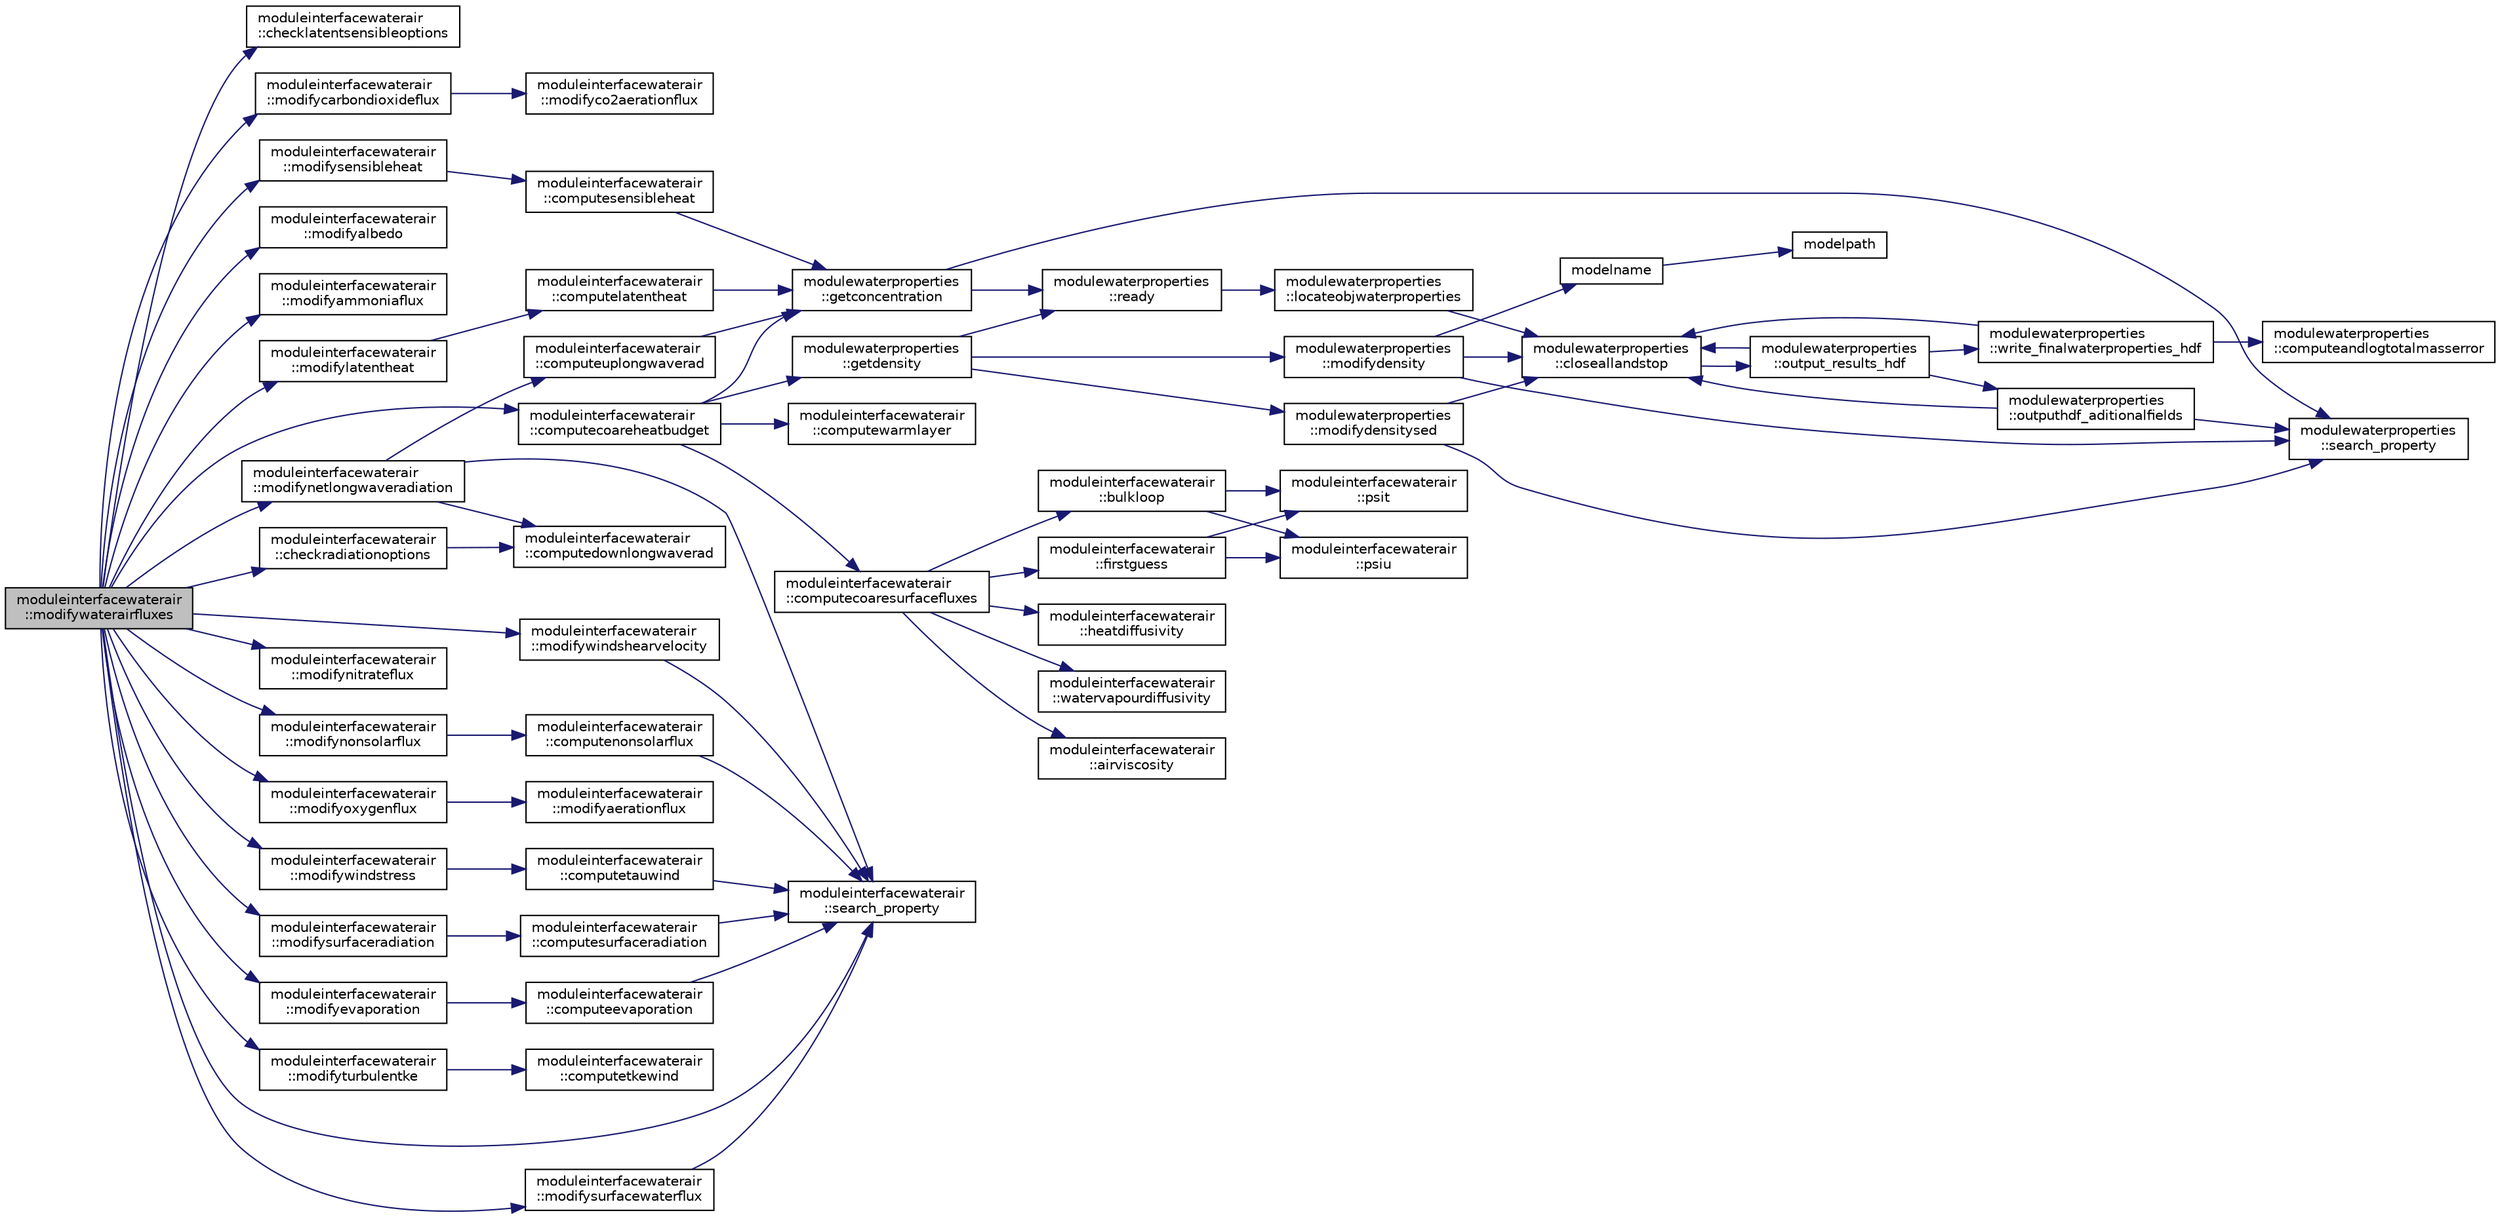 digraph "moduleinterfacewaterair::modifywaterairfluxes"
{
 // LATEX_PDF_SIZE
  edge [fontname="Helvetica",fontsize="10",labelfontname="Helvetica",labelfontsize="10"];
  node [fontname="Helvetica",fontsize="10",shape=record];
  rankdir="LR";
  Node1 [label="moduleinterfacewaterair\l::modifywaterairfluxes",height=0.2,width=0.4,color="black", fillcolor="grey75", style="filled", fontcolor="black",tooltip=" "];
  Node1 -> Node2 [color="midnightblue",fontsize="10",style="solid",fontname="Helvetica"];
  Node2 [label="moduleinterfacewaterair\l::checklatentsensibleoptions",height=0.2,width=0.4,color="black", fillcolor="white", style="filled",URL="$namespacemoduleinterfacewaterair.html#a7ad682cf919390b70351f87d094eb4fb",tooltip=" "];
  Node1 -> Node3 [color="midnightblue",fontsize="10",style="solid",fontname="Helvetica"];
  Node3 [label="moduleinterfacewaterair\l::checkradiationoptions",height=0.2,width=0.4,color="black", fillcolor="white", style="filled",URL="$namespacemoduleinterfacewaterair.html#a285710ae41f9eb54923e88dfcaf64681",tooltip=" "];
  Node3 -> Node4 [color="midnightblue",fontsize="10",style="solid",fontname="Helvetica"];
  Node4 [label="moduleinterfacewaterair\l::computedownlongwaverad",height=0.2,width=0.4,color="black", fillcolor="white", style="filled",URL="$namespacemoduleinterfacewaterair.html#ae3df7c61e2dbd50895d272ec3bdb3d28",tooltip=" "];
  Node1 -> Node5 [color="midnightblue",fontsize="10",style="solid",fontname="Helvetica"];
  Node5 [label="moduleinterfacewaterair\l::computecoareheatbudget",height=0.2,width=0.4,color="black", fillcolor="white", style="filled",URL="$namespacemoduleinterfacewaterair.html#a1210cfaa400404020add49f99363970b",tooltip=" "];
  Node5 -> Node6 [color="midnightblue",fontsize="10",style="solid",fontname="Helvetica"];
  Node6 [label="moduleinterfacewaterair\l::computecoaresurfacefluxes",height=0.2,width=0.4,color="black", fillcolor="white", style="filled",URL="$namespacemoduleinterfacewaterair.html#a542e31b196bb8758541444a1a4f7bd77",tooltip=" "];
  Node6 -> Node7 [color="midnightblue",fontsize="10",style="solid",fontname="Helvetica"];
  Node7 [label="moduleinterfacewaterair\l::airviscosity",height=0.2,width=0.4,color="black", fillcolor="white", style="filled",URL="$namespacemoduleinterfacewaterair.html#adc7a37061f983410896c39bb15a20517",tooltip=" "];
  Node6 -> Node8 [color="midnightblue",fontsize="10",style="solid",fontname="Helvetica"];
  Node8 [label="moduleinterfacewaterair\l::bulkloop",height=0.2,width=0.4,color="black", fillcolor="white", style="filled",URL="$namespacemoduleinterfacewaterair.html#adca22635eac17186131c131155bfb929",tooltip=" "];
  Node8 -> Node9 [color="midnightblue",fontsize="10",style="solid",fontname="Helvetica"];
  Node9 [label="moduleinterfacewaterair\l::psit",height=0.2,width=0.4,color="black", fillcolor="white", style="filled",URL="$namespacemoduleinterfacewaterair.html#a65968d6dee9f2e512ec37dd5d4fe8fe1",tooltip=" "];
  Node8 -> Node10 [color="midnightblue",fontsize="10",style="solid",fontname="Helvetica"];
  Node10 [label="moduleinterfacewaterair\l::psiu",height=0.2,width=0.4,color="black", fillcolor="white", style="filled",URL="$namespacemoduleinterfacewaterair.html#af976a3b281048d4f32222b16621b556a",tooltip=" "];
  Node6 -> Node11 [color="midnightblue",fontsize="10",style="solid",fontname="Helvetica"];
  Node11 [label="moduleinterfacewaterair\l::firstguess",height=0.2,width=0.4,color="black", fillcolor="white", style="filled",URL="$namespacemoduleinterfacewaterair.html#ae6acdb7a76bd3e0edd25e31a74d3ab48",tooltip=" "];
  Node11 -> Node9 [color="midnightblue",fontsize="10",style="solid",fontname="Helvetica"];
  Node11 -> Node10 [color="midnightblue",fontsize="10",style="solid",fontname="Helvetica"];
  Node6 -> Node12 [color="midnightblue",fontsize="10",style="solid",fontname="Helvetica"];
  Node12 [label="moduleinterfacewaterair\l::heatdiffusivity",height=0.2,width=0.4,color="black", fillcolor="white", style="filled",URL="$namespacemoduleinterfacewaterair.html#ab0d1bf1d73b112083b7be11d6c22aebc",tooltip=" "];
  Node6 -> Node13 [color="midnightblue",fontsize="10",style="solid",fontname="Helvetica"];
  Node13 [label="moduleinterfacewaterair\l::watervapourdiffusivity",height=0.2,width=0.4,color="black", fillcolor="white", style="filled",URL="$namespacemoduleinterfacewaterair.html#ad635dbe2d03621ece4e4eeb32fc65bb6",tooltip=" "];
  Node5 -> Node14 [color="midnightblue",fontsize="10",style="solid",fontname="Helvetica"];
  Node14 [label="moduleinterfacewaterair\l::computewarmlayer",height=0.2,width=0.4,color="black", fillcolor="white", style="filled",URL="$namespacemoduleinterfacewaterair.html#a4dbe6db87de8afe751f851ce37f72dda",tooltip=" "];
  Node5 -> Node15 [color="midnightblue",fontsize="10",style="solid",fontname="Helvetica"];
  Node15 [label="modulewaterproperties\l::getconcentration",height=0.2,width=0.4,color="black", fillcolor="white", style="filled",URL="$namespacemodulewaterproperties.html#a45cbba90a6054db2070c49281da1ef56",tooltip=" "];
  Node15 -> Node16 [color="midnightblue",fontsize="10",style="solid",fontname="Helvetica"];
  Node16 [label="modulewaterproperties\l::ready",height=0.2,width=0.4,color="black", fillcolor="white", style="filled",URL="$namespacemodulewaterproperties.html#ad54774dedce486739249cb10b4de21e2",tooltip=" "];
  Node16 -> Node17 [color="midnightblue",fontsize="10",style="solid",fontname="Helvetica"];
  Node17 [label="modulewaterproperties\l::locateobjwaterproperties",height=0.2,width=0.4,color="black", fillcolor="white", style="filled",URL="$namespacemodulewaterproperties.html#ae4516d6c7f3687b0293515314b0ade90",tooltip=" "];
  Node17 -> Node18 [color="midnightblue",fontsize="10",style="solid",fontname="Helvetica"];
  Node18 [label="modulewaterproperties\l::closeallandstop",height=0.2,width=0.4,color="black", fillcolor="white", style="filled",URL="$namespacemodulewaterproperties.html#a5bb74dfe4637836633ca6817a4a72758",tooltip=" "];
  Node18 -> Node19 [color="midnightblue",fontsize="10",style="solid",fontname="Helvetica"];
  Node19 [label="modulewaterproperties\l::output_results_hdf",height=0.2,width=0.4,color="black", fillcolor="white", style="filled",URL="$namespacemodulewaterproperties.html#a78143a2ee73e78a6441a03852a7b9f9a",tooltip=" "];
  Node19 -> Node18 [color="midnightblue",fontsize="10",style="solid",fontname="Helvetica"];
  Node19 -> Node20 [color="midnightblue",fontsize="10",style="solid",fontname="Helvetica"];
  Node20 [label="modulewaterproperties\l::outputhdf_aditionalfields",height=0.2,width=0.4,color="black", fillcolor="white", style="filled",URL="$namespacemodulewaterproperties.html#a0e590dc368b505cd9ea918d724d3eee3",tooltip=" "];
  Node20 -> Node18 [color="midnightblue",fontsize="10",style="solid",fontname="Helvetica"];
  Node20 -> Node21 [color="midnightblue",fontsize="10",style="solid",fontname="Helvetica"];
  Node21 [label="modulewaterproperties\l::search_property",height=0.2,width=0.4,color="black", fillcolor="white", style="filled",URL="$namespacemodulewaterproperties.html#ae6b7d758da27fb15faee52b3ed14029d",tooltip=" "];
  Node19 -> Node22 [color="midnightblue",fontsize="10",style="solid",fontname="Helvetica"];
  Node22 [label="modulewaterproperties\l::write_finalwaterproperties_hdf",height=0.2,width=0.4,color="black", fillcolor="white", style="filled",URL="$namespacemodulewaterproperties.html#a2893cea8ca427b1290aeb65593659aa0",tooltip=" "];
  Node22 -> Node18 [color="midnightblue",fontsize="10",style="solid",fontname="Helvetica"];
  Node22 -> Node23 [color="midnightblue",fontsize="10",style="solid",fontname="Helvetica"];
  Node23 [label="modulewaterproperties\l::computeandlogtotalmasserror",height=0.2,width=0.4,color="black", fillcolor="white", style="filled",URL="$namespacemodulewaterproperties.html#af1b9165b0e72747e4478868c7e5eff00",tooltip=" "];
  Node15 -> Node21 [color="midnightblue",fontsize="10",style="solid",fontname="Helvetica"];
  Node5 -> Node24 [color="midnightblue",fontsize="10",style="solid",fontname="Helvetica"];
  Node24 [label="modulewaterproperties\l::getdensity",height=0.2,width=0.4,color="black", fillcolor="white", style="filled",URL="$namespacemodulewaterproperties.html#a5d3bf3d9b122b9eee78afc56a4047507",tooltip=" "];
  Node24 -> Node25 [color="midnightblue",fontsize="10",style="solid",fontname="Helvetica"];
  Node25 [label="modulewaterproperties\l::modifydensity",height=0.2,width=0.4,color="black", fillcolor="white", style="filled",URL="$namespacemodulewaterproperties.html#a7727e3b2ffd1b7f1c501dc60cf64c723",tooltip=" "];
  Node25 -> Node18 [color="midnightblue",fontsize="10",style="solid",fontname="Helvetica"];
  Node25 -> Node26 [color="midnightblue",fontsize="10",style="solid",fontname="Helvetica"];
  Node26 [label="modelname",height=0.2,width=0.4,color="black", fillcolor="white", style="filled",URL="$_main_8_f90.html#af0ae0b978e6573bc461573aa66062e83",tooltip=" "];
  Node26 -> Node27 [color="midnightblue",fontsize="10",style="solid",fontname="Helvetica"];
  Node27 [label="modelpath",height=0.2,width=0.4,color="black", fillcolor="white", style="filled",URL="$_main_8_f90.html#ada5b220b45dcba73a75264dcde43e3bd",tooltip=" "];
  Node25 -> Node21 [color="midnightblue",fontsize="10",style="solid",fontname="Helvetica"];
  Node24 -> Node28 [color="midnightblue",fontsize="10",style="solid",fontname="Helvetica"];
  Node28 [label="modulewaterproperties\l::modifydensitysed",height=0.2,width=0.4,color="black", fillcolor="white", style="filled",URL="$namespacemodulewaterproperties.html#a430bfd6acd72693785ebf7d3e3a9dea8",tooltip=" "];
  Node28 -> Node18 [color="midnightblue",fontsize="10",style="solid",fontname="Helvetica"];
  Node28 -> Node21 [color="midnightblue",fontsize="10",style="solid",fontname="Helvetica"];
  Node24 -> Node16 [color="midnightblue",fontsize="10",style="solid",fontname="Helvetica"];
  Node1 -> Node29 [color="midnightblue",fontsize="10",style="solid",fontname="Helvetica"];
  Node29 [label="moduleinterfacewaterair\l::modifyalbedo",height=0.2,width=0.4,color="black", fillcolor="white", style="filled",URL="$namespacemoduleinterfacewaterair.html#ad58b286425c066f4643dc56d5a605645",tooltip=" "];
  Node1 -> Node30 [color="midnightblue",fontsize="10",style="solid",fontname="Helvetica"];
  Node30 [label="moduleinterfacewaterair\l::modifyammoniaflux",height=0.2,width=0.4,color="black", fillcolor="white", style="filled",URL="$namespacemoduleinterfacewaterair.html#a8f1f7fa64a06041e2cb84a386c86e9e1",tooltip=" "];
  Node1 -> Node31 [color="midnightblue",fontsize="10",style="solid",fontname="Helvetica"];
  Node31 [label="moduleinterfacewaterair\l::modifycarbondioxideflux",height=0.2,width=0.4,color="black", fillcolor="white", style="filled",URL="$namespacemoduleinterfacewaterair.html#a562697e89f9cb3b375137d30b5b565eb",tooltip=" "];
  Node31 -> Node32 [color="midnightblue",fontsize="10",style="solid",fontname="Helvetica"];
  Node32 [label="moduleinterfacewaterair\l::modifyco2aerationflux",height=0.2,width=0.4,color="black", fillcolor="white", style="filled",URL="$namespacemoduleinterfacewaterair.html#ad16fde1df2013d74710f42901a89754e",tooltip=" "];
  Node1 -> Node33 [color="midnightblue",fontsize="10",style="solid",fontname="Helvetica"];
  Node33 [label="moduleinterfacewaterair\l::modifyevaporation",height=0.2,width=0.4,color="black", fillcolor="white", style="filled",URL="$namespacemoduleinterfacewaterair.html#a0c61f58f27a4d911118aadbccbbd1920",tooltip=" "];
  Node33 -> Node34 [color="midnightblue",fontsize="10",style="solid",fontname="Helvetica"];
  Node34 [label="moduleinterfacewaterair\l::computeevaporation",height=0.2,width=0.4,color="black", fillcolor="white", style="filled",URL="$namespacemoduleinterfacewaterair.html#a808beb15bad5f77afa64f469679f1229",tooltip=" "];
  Node34 -> Node35 [color="midnightblue",fontsize="10",style="solid",fontname="Helvetica"];
  Node35 [label="moduleinterfacewaterair\l::search_property",height=0.2,width=0.4,color="black", fillcolor="white", style="filled",URL="$namespacemoduleinterfacewaterair.html#abba77353f44ae39342d577e54d38ad95",tooltip=" "];
  Node1 -> Node36 [color="midnightblue",fontsize="10",style="solid",fontname="Helvetica"];
  Node36 [label="moduleinterfacewaterair\l::modifylatentheat",height=0.2,width=0.4,color="black", fillcolor="white", style="filled",URL="$namespacemoduleinterfacewaterair.html#a75fdc03352ad6627e770e22eddc20f05",tooltip=" "];
  Node36 -> Node37 [color="midnightblue",fontsize="10",style="solid",fontname="Helvetica"];
  Node37 [label="moduleinterfacewaterair\l::computelatentheat",height=0.2,width=0.4,color="black", fillcolor="white", style="filled",URL="$namespacemoduleinterfacewaterair.html#a5442677ffd4780b9f170ffed821b8185",tooltip=" "];
  Node37 -> Node15 [color="midnightblue",fontsize="10",style="solid",fontname="Helvetica"];
  Node1 -> Node38 [color="midnightblue",fontsize="10",style="solid",fontname="Helvetica"];
  Node38 [label="moduleinterfacewaterair\l::modifynetlongwaveradiation",height=0.2,width=0.4,color="black", fillcolor="white", style="filled",URL="$namespacemoduleinterfacewaterair.html#a446911b7d3595fa04059369d70ebf75e",tooltip=" "];
  Node38 -> Node4 [color="midnightblue",fontsize="10",style="solid",fontname="Helvetica"];
  Node38 -> Node39 [color="midnightblue",fontsize="10",style="solid",fontname="Helvetica"];
  Node39 [label="moduleinterfacewaterair\l::computeuplongwaverad",height=0.2,width=0.4,color="black", fillcolor="white", style="filled",URL="$namespacemoduleinterfacewaterair.html#a6cfc460eb2c0c3821a172285fe7ae066",tooltip=" "];
  Node39 -> Node15 [color="midnightblue",fontsize="10",style="solid",fontname="Helvetica"];
  Node38 -> Node35 [color="midnightblue",fontsize="10",style="solid",fontname="Helvetica"];
  Node1 -> Node40 [color="midnightblue",fontsize="10",style="solid",fontname="Helvetica"];
  Node40 [label="moduleinterfacewaterair\l::modifynitrateflux",height=0.2,width=0.4,color="black", fillcolor="white", style="filled",URL="$namespacemoduleinterfacewaterair.html#ac260263b243a28d2d9eb0dce7188d3b0",tooltip=" "];
  Node1 -> Node41 [color="midnightblue",fontsize="10",style="solid",fontname="Helvetica"];
  Node41 [label="moduleinterfacewaterair\l::modifynonsolarflux",height=0.2,width=0.4,color="black", fillcolor="white", style="filled",URL="$namespacemoduleinterfacewaterair.html#a9ae768b301ebc2c73524836b992b568d",tooltip=" "];
  Node41 -> Node42 [color="midnightblue",fontsize="10",style="solid",fontname="Helvetica"];
  Node42 [label="moduleinterfacewaterair\l::computenonsolarflux",height=0.2,width=0.4,color="black", fillcolor="white", style="filled",URL="$namespacemoduleinterfacewaterair.html#a440fa94544c221014817ea4b5bea703a",tooltip=" "];
  Node42 -> Node35 [color="midnightblue",fontsize="10",style="solid",fontname="Helvetica"];
  Node1 -> Node43 [color="midnightblue",fontsize="10",style="solid",fontname="Helvetica"];
  Node43 [label="moduleinterfacewaterair\l::modifyoxygenflux",height=0.2,width=0.4,color="black", fillcolor="white", style="filled",URL="$namespacemoduleinterfacewaterair.html#ad4e148f79fe842f02dfc2fd7eb424091",tooltip=" "];
  Node43 -> Node44 [color="midnightblue",fontsize="10",style="solid",fontname="Helvetica"];
  Node44 [label="moduleinterfacewaterair\l::modifyaerationflux",height=0.2,width=0.4,color="black", fillcolor="white", style="filled",URL="$namespacemoduleinterfacewaterair.html#a9e9d9c5604753ebdf47d735d1c6b2fe4",tooltip=" "];
  Node1 -> Node45 [color="midnightblue",fontsize="10",style="solid",fontname="Helvetica"];
  Node45 [label="moduleinterfacewaterair\l::modifysensibleheat",height=0.2,width=0.4,color="black", fillcolor="white", style="filled",URL="$namespacemoduleinterfacewaterair.html#a2724f68137207e7ade1ca13b482d8f81",tooltip=" "];
  Node45 -> Node46 [color="midnightblue",fontsize="10",style="solid",fontname="Helvetica"];
  Node46 [label="moduleinterfacewaterair\l::computesensibleheat",height=0.2,width=0.4,color="black", fillcolor="white", style="filled",URL="$namespacemoduleinterfacewaterair.html#abe46b3644f7d36d7d60cc3a86eb0de5f",tooltip=" "];
  Node46 -> Node15 [color="midnightblue",fontsize="10",style="solid",fontname="Helvetica"];
  Node1 -> Node47 [color="midnightblue",fontsize="10",style="solid",fontname="Helvetica"];
  Node47 [label="moduleinterfacewaterair\l::modifysurfaceradiation",height=0.2,width=0.4,color="black", fillcolor="white", style="filled",URL="$namespacemoduleinterfacewaterair.html#a57d8dae2ec14a4562c48bbccb24a5f96",tooltip=" "];
  Node47 -> Node48 [color="midnightblue",fontsize="10",style="solid",fontname="Helvetica"];
  Node48 [label="moduleinterfacewaterair\l::computesurfaceradiation",height=0.2,width=0.4,color="black", fillcolor="white", style="filled",URL="$namespacemoduleinterfacewaterair.html#ac9ef1ef38af46f9428d5e550057e60b9",tooltip=" "];
  Node48 -> Node35 [color="midnightblue",fontsize="10",style="solid",fontname="Helvetica"];
  Node1 -> Node49 [color="midnightblue",fontsize="10",style="solid",fontname="Helvetica"];
  Node49 [label="moduleinterfacewaterair\l::modifysurfacewaterflux",height=0.2,width=0.4,color="black", fillcolor="white", style="filled",URL="$namespacemoduleinterfacewaterair.html#a88a4ad4c4d7d19f977f8154341d169fd",tooltip=" "];
  Node49 -> Node35 [color="midnightblue",fontsize="10",style="solid",fontname="Helvetica"];
  Node1 -> Node50 [color="midnightblue",fontsize="10",style="solid",fontname="Helvetica"];
  Node50 [label="moduleinterfacewaterair\l::modifyturbulentke",height=0.2,width=0.4,color="black", fillcolor="white", style="filled",URL="$namespacemoduleinterfacewaterair.html#ac1f2af410795916d4c7572b0b5a8e963",tooltip=" "];
  Node50 -> Node51 [color="midnightblue",fontsize="10",style="solid",fontname="Helvetica"];
  Node51 [label="moduleinterfacewaterair\l::computetkewind",height=0.2,width=0.4,color="black", fillcolor="white", style="filled",URL="$namespacemoduleinterfacewaterair.html#afa753f72a101e83d20369a3801986adb",tooltip=" "];
  Node1 -> Node52 [color="midnightblue",fontsize="10",style="solid",fontname="Helvetica"];
  Node52 [label="moduleinterfacewaterair\l::modifywindshearvelocity",height=0.2,width=0.4,color="black", fillcolor="white", style="filled",URL="$namespacemoduleinterfacewaterair.html#a067a8627bd218eba128377b9cca8031f",tooltip=" "];
  Node52 -> Node35 [color="midnightblue",fontsize="10",style="solid",fontname="Helvetica"];
  Node1 -> Node53 [color="midnightblue",fontsize="10",style="solid",fontname="Helvetica"];
  Node53 [label="moduleinterfacewaterair\l::modifywindstress",height=0.2,width=0.4,color="black", fillcolor="white", style="filled",URL="$namespacemoduleinterfacewaterair.html#a09c4f1b7db1459cc4893f784b8310831",tooltip=" "];
  Node53 -> Node54 [color="midnightblue",fontsize="10",style="solid",fontname="Helvetica"];
  Node54 [label="moduleinterfacewaterair\l::computetauwind",height=0.2,width=0.4,color="black", fillcolor="white", style="filled",URL="$namespacemoduleinterfacewaterair.html#aa8b103904b5c34125450b64aeff53081",tooltip=" "];
  Node54 -> Node35 [color="midnightblue",fontsize="10",style="solid",fontname="Helvetica"];
  Node1 -> Node35 [color="midnightblue",fontsize="10",style="solid",fontname="Helvetica"];
}
